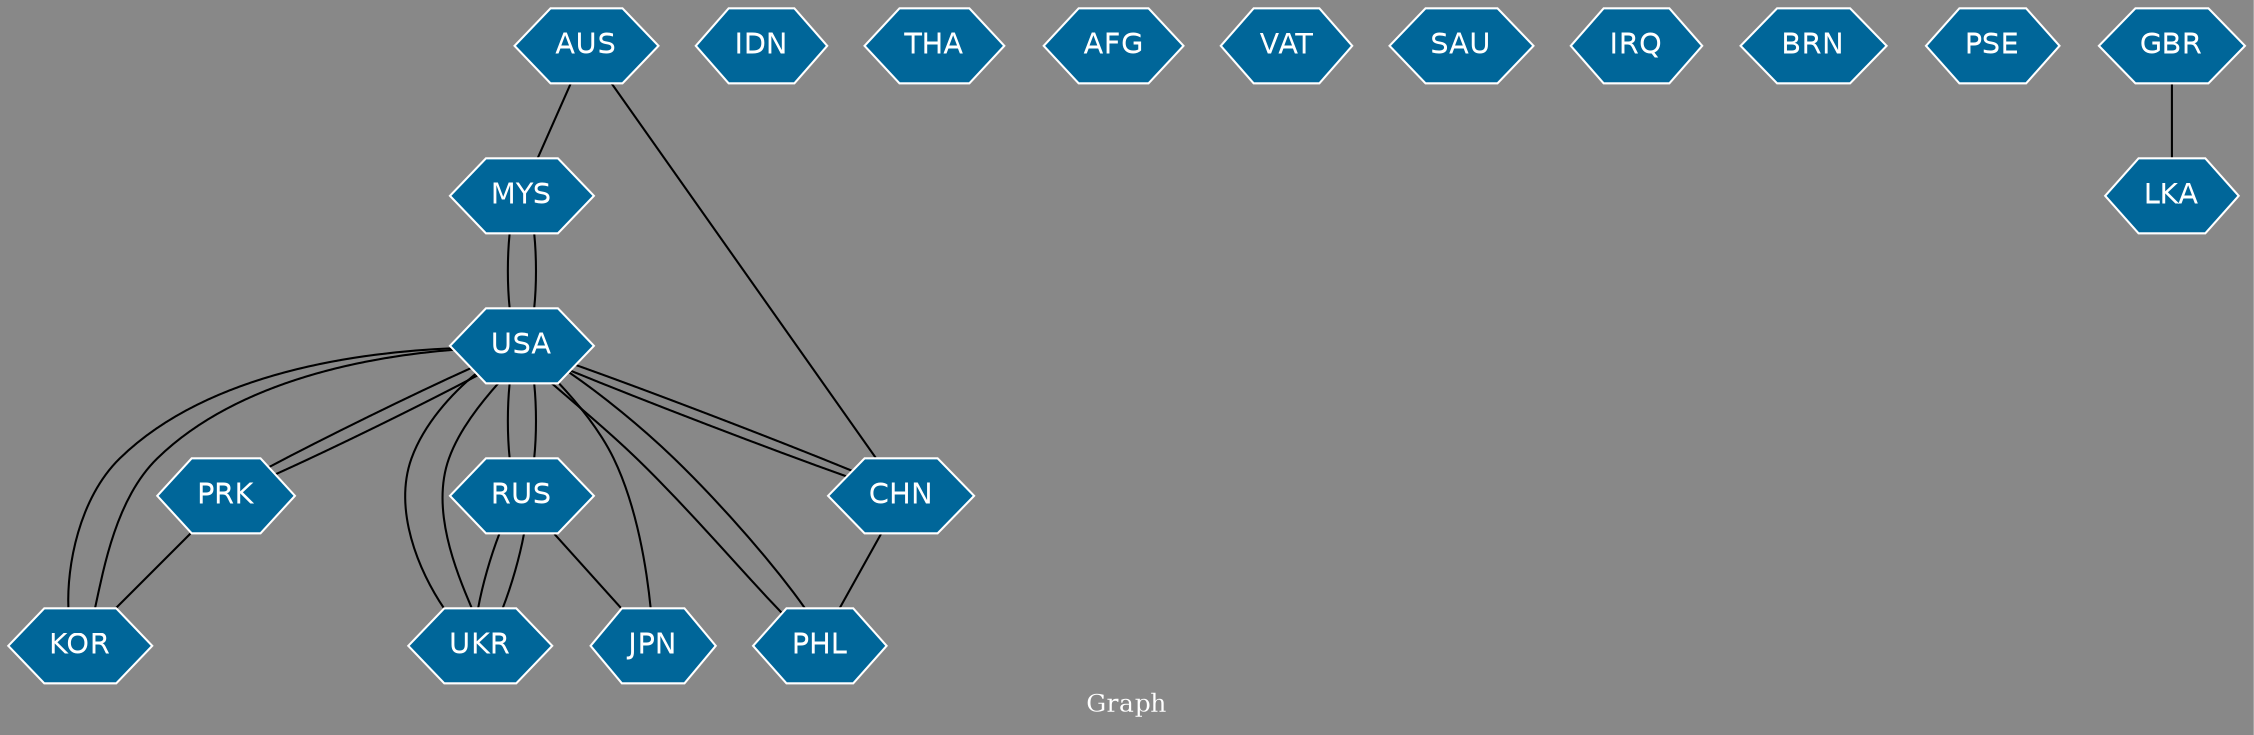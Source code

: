 // Countries together in item graph
graph {
	graph [bgcolor="#888888" fontcolor=white fontsize=12 label="Graph" outputorder=edgesfirst overlap=prism]
	node [color=white fillcolor="#006699" fontcolor=white fontname=Helvetica shape=hexagon style=filled]
	edge [arrowhead=open color=black fontcolor=white fontname=Courier fontsize=12]
		MYS [label=MYS]
		USA [label=USA]
		PHL [label=PHL]
		KOR [label=KOR]
		RUS [label=RUS]
		AUS [label=AUS]
		PRK [label=PRK]
		UKR [label=UKR]
		IDN [label=IDN]
		THA [label=THA]
		JPN [label=JPN]
		CHN [label=CHN]
		AFG [label=AFG]
		VAT [label=VAT]
		SAU [label=SAU]
		IRQ [label=IRQ]
		BRN [label=BRN]
		PSE [label=PSE]
		GBR [label=GBR]
		LKA [label=LKA]
			UKR -- RUS [weight=6]
			PHL -- USA [weight=3]
			USA -- MYS [weight=4]
			KOR -- USA [weight=1]
			RUS -- JPN [weight=1]
			MYS -- USA [weight=1]
			JPN -- USA [weight=3]
			USA -- PHL [weight=2]
			CHN -- PHL [weight=1]
			RUS -- USA [weight=3]
			UKR -- USA [weight=1]
			RUS -- UKR [weight=4]
			USA -- RUS [weight=3]
			CHN -- USA [weight=1]
			USA -- CHN [weight=2]
			PRK -- KOR [weight=1]
			AUS -- CHN [weight=1]
			PRK -- USA [weight=1]
			USA -- UKR [weight=2]
			USA -- KOR [weight=1]
			GBR -- LKA [weight=1]
			USA -- PRK [weight=2]
			AUS -- MYS [weight=1]
}